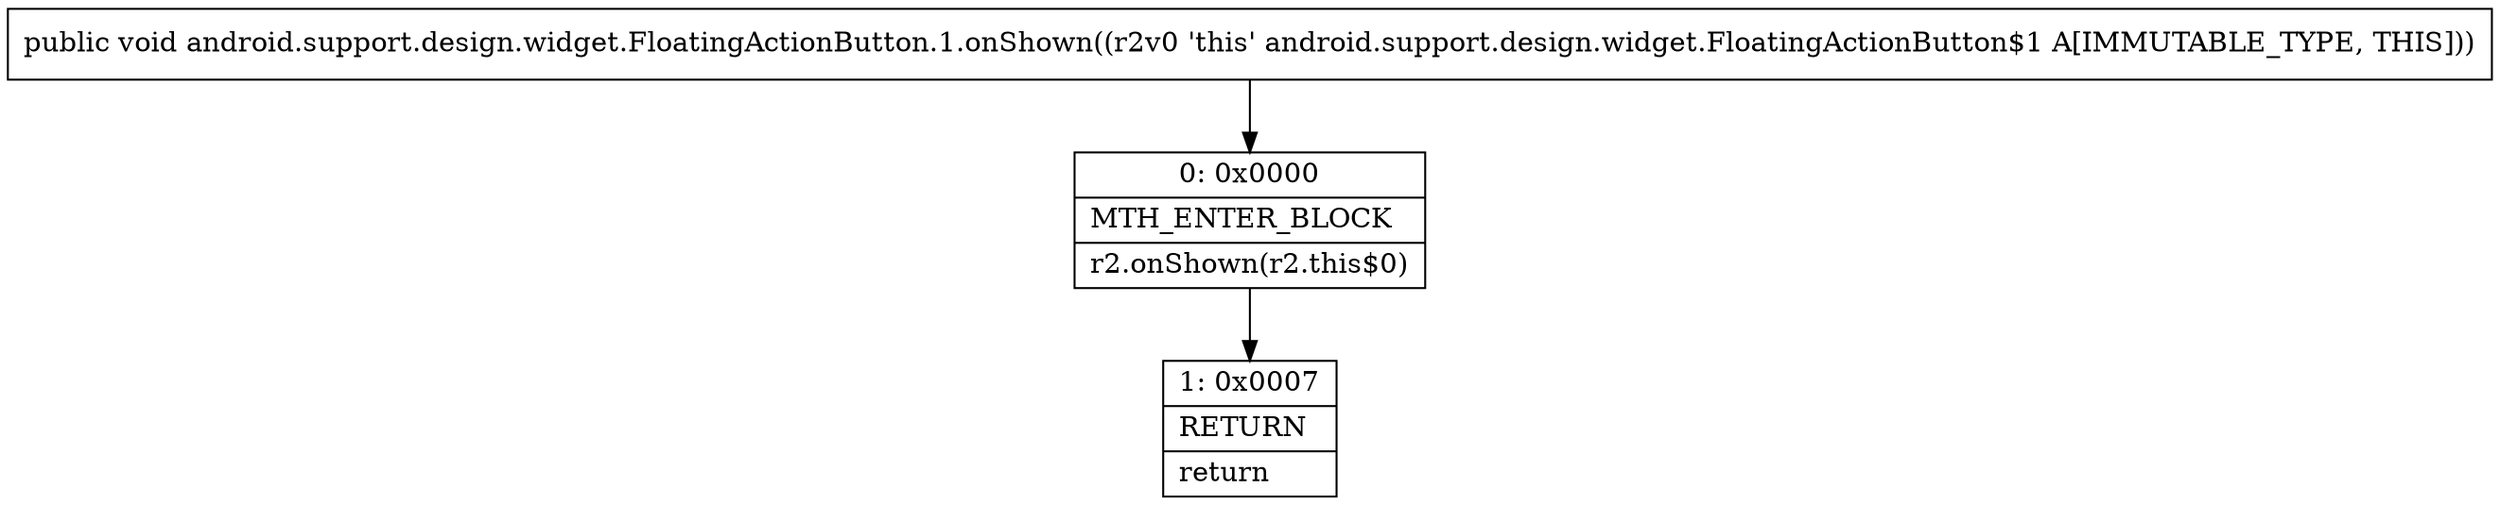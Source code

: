 digraph "CFG forandroid.support.design.widget.FloatingActionButton.1.onShown()V" {
Node_0 [shape=record,label="{0\:\ 0x0000|MTH_ENTER_BLOCK\l|r2.onShown(r2.this$0)\l}"];
Node_1 [shape=record,label="{1\:\ 0x0007|RETURN\l|return\l}"];
MethodNode[shape=record,label="{public void android.support.design.widget.FloatingActionButton.1.onShown((r2v0 'this' android.support.design.widget.FloatingActionButton$1 A[IMMUTABLE_TYPE, THIS])) }"];
MethodNode -> Node_0;
Node_0 -> Node_1;
}

